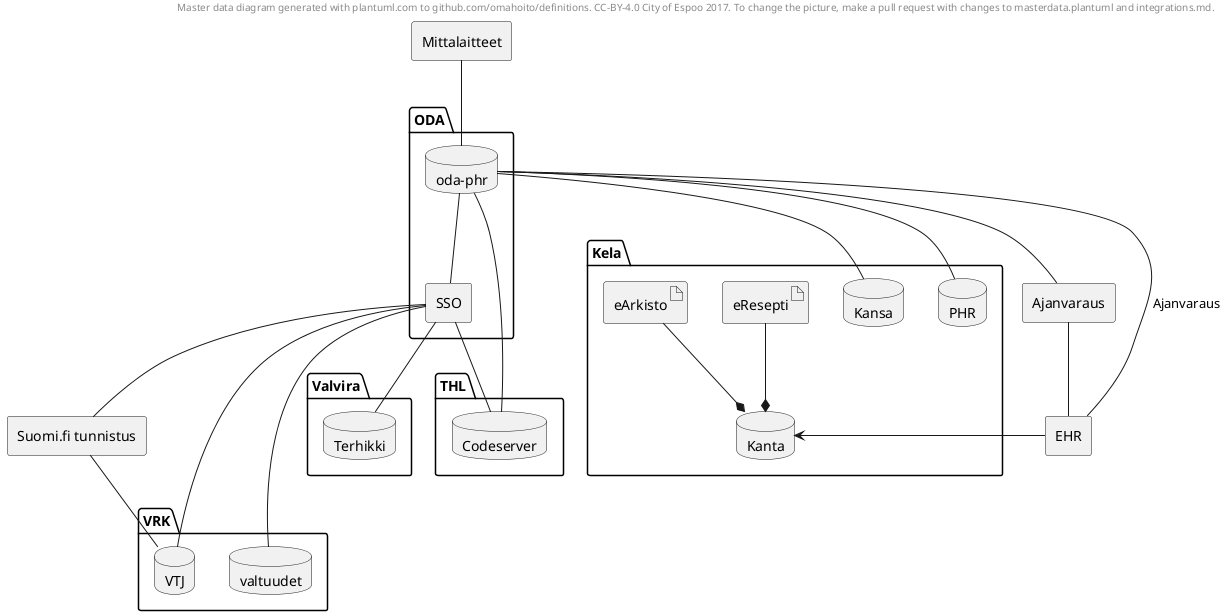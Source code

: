 @startuml
header
Master data diagram generated with plantuml.com to github.com/omahoito/definitions. \
CC-BY-4.0 City of Espoo 2017. \
To change the picture, make a pull request with changes to masterdata.plantuml and integrations.md.
endheader

folder Kela {
    database Kanta
    database Kansa
    database PHR

    artifact eResepti
    artifact eArkisto

    eResepti --* Kanta
    eArkisto --* Kanta
}

folder ODA {
    database "oda-phr" as odaphr
    agent SSO

    odaphr -- SSO
}


folder VRK {
    database VTJ
    database valtuudet
}

folder Valvira {
    database Terhikki
}

folder THL {
    database Codeserver
}

agent EHR

EHR -> Kanta


agent "Suomi.fi tunnistus" as suomifi
suomifi -- VTJ

agent Ajanvaraus

SSO -- suomifi
SSO -- Terhikki
SSO -- Codeserver
SSO -- VTJ
SSO -- valtuudet

odaphr -- Codeserver
odaphr -- Ajanvaraus
odaphr -- EHR : Ajanvaraus
odaphr -- Kansa
odaphr -- PHR

agent Mittalaitteet

Mittalaitteet -- odaphr
Ajanvaraus -- EHR


@enduml
